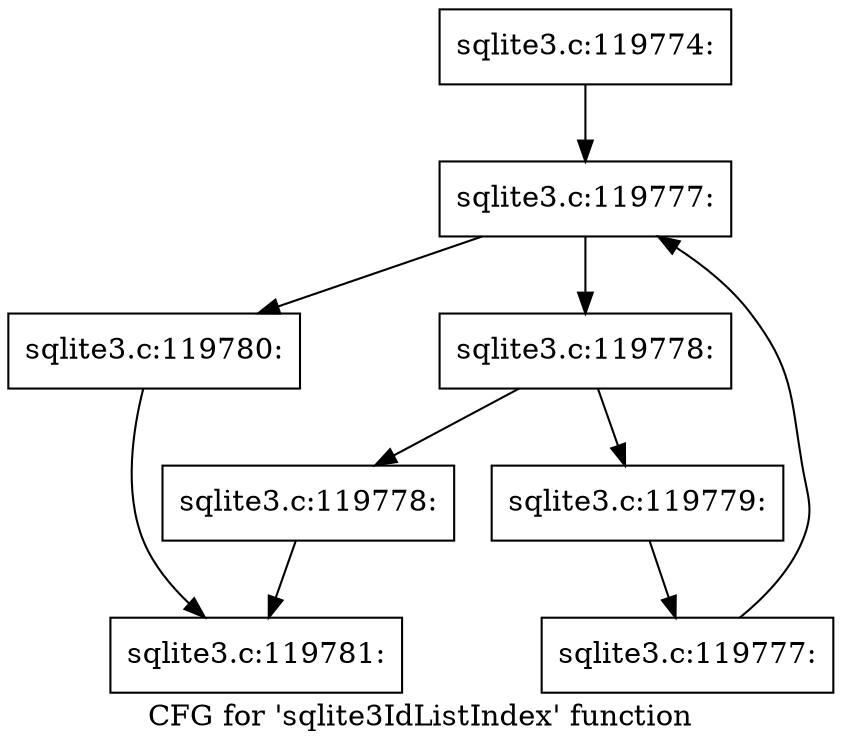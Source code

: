 digraph "CFG for 'sqlite3IdListIndex' function" {
	label="CFG for 'sqlite3IdListIndex' function";

	Node0x55c0f8e8d2d0 [shape=record,label="{sqlite3.c:119774:}"];
	Node0x55c0f8e8d2d0 -> Node0x55c0f8ea5b00;
	Node0x55c0f8ea5b00 [shape=record,label="{sqlite3.c:119777:}"];
	Node0x55c0f8ea5b00 -> Node0x55c0f8ea5c40;
	Node0x55c0f8ea5b00 -> Node0x55c0f8e8d850;
	Node0x55c0f8ea5c40 [shape=record,label="{sqlite3.c:119778:}"];
	Node0x55c0f8ea5c40 -> Node0x55c0f8ea6220;
	Node0x55c0f8ea5c40 -> Node0x55c0f8ea6270;
	Node0x55c0f8ea6220 [shape=record,label="{sqlite3.c:119778:}"];
	Node0x55c0f8ea6220 -> Node0x55c0f8e8d450;
	Node0x55c0f8ea6270 [shape=record,label="{sqlite3.c:119779:}"];
	Node0x55c0f8ea6270 -> Node0x55c0f8ea5bb0;
	Node0x55c0f8ea5bb0 [shape=record,label="{sqlite3.c:119777:}"];
	Node0x55c0f8ea5bb0 -> Node0x55c0f8ea5b00;
	Node0x55c0f8e8d850 [shape=record,label="{sqlite3.c:119780:}"];
	Node0x55c0f8e8d850 -> Node0x55c0f8e8d450;
	Node0x55c0f8e8d450 [shape=record,label="{sqlite3.c:119781:}"];
}
